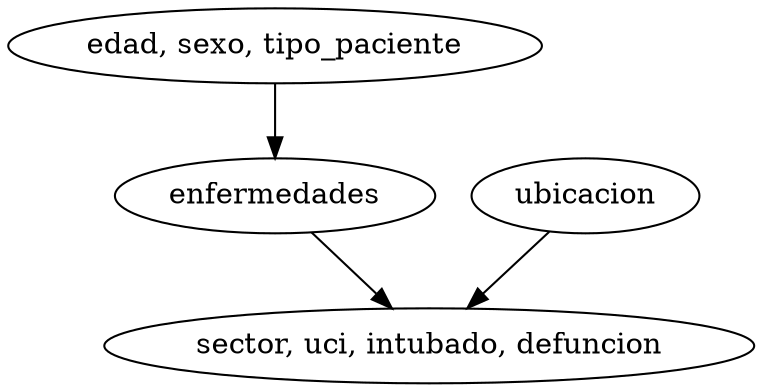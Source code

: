 digraph D {
  "edad, sexo, tipo_paciente" -> enfermedades
  "ubicacion" -> "sector, uci, intubado, defuncion"
  "enfermedades" -> "sector, uci, intubado, defuncion"
}